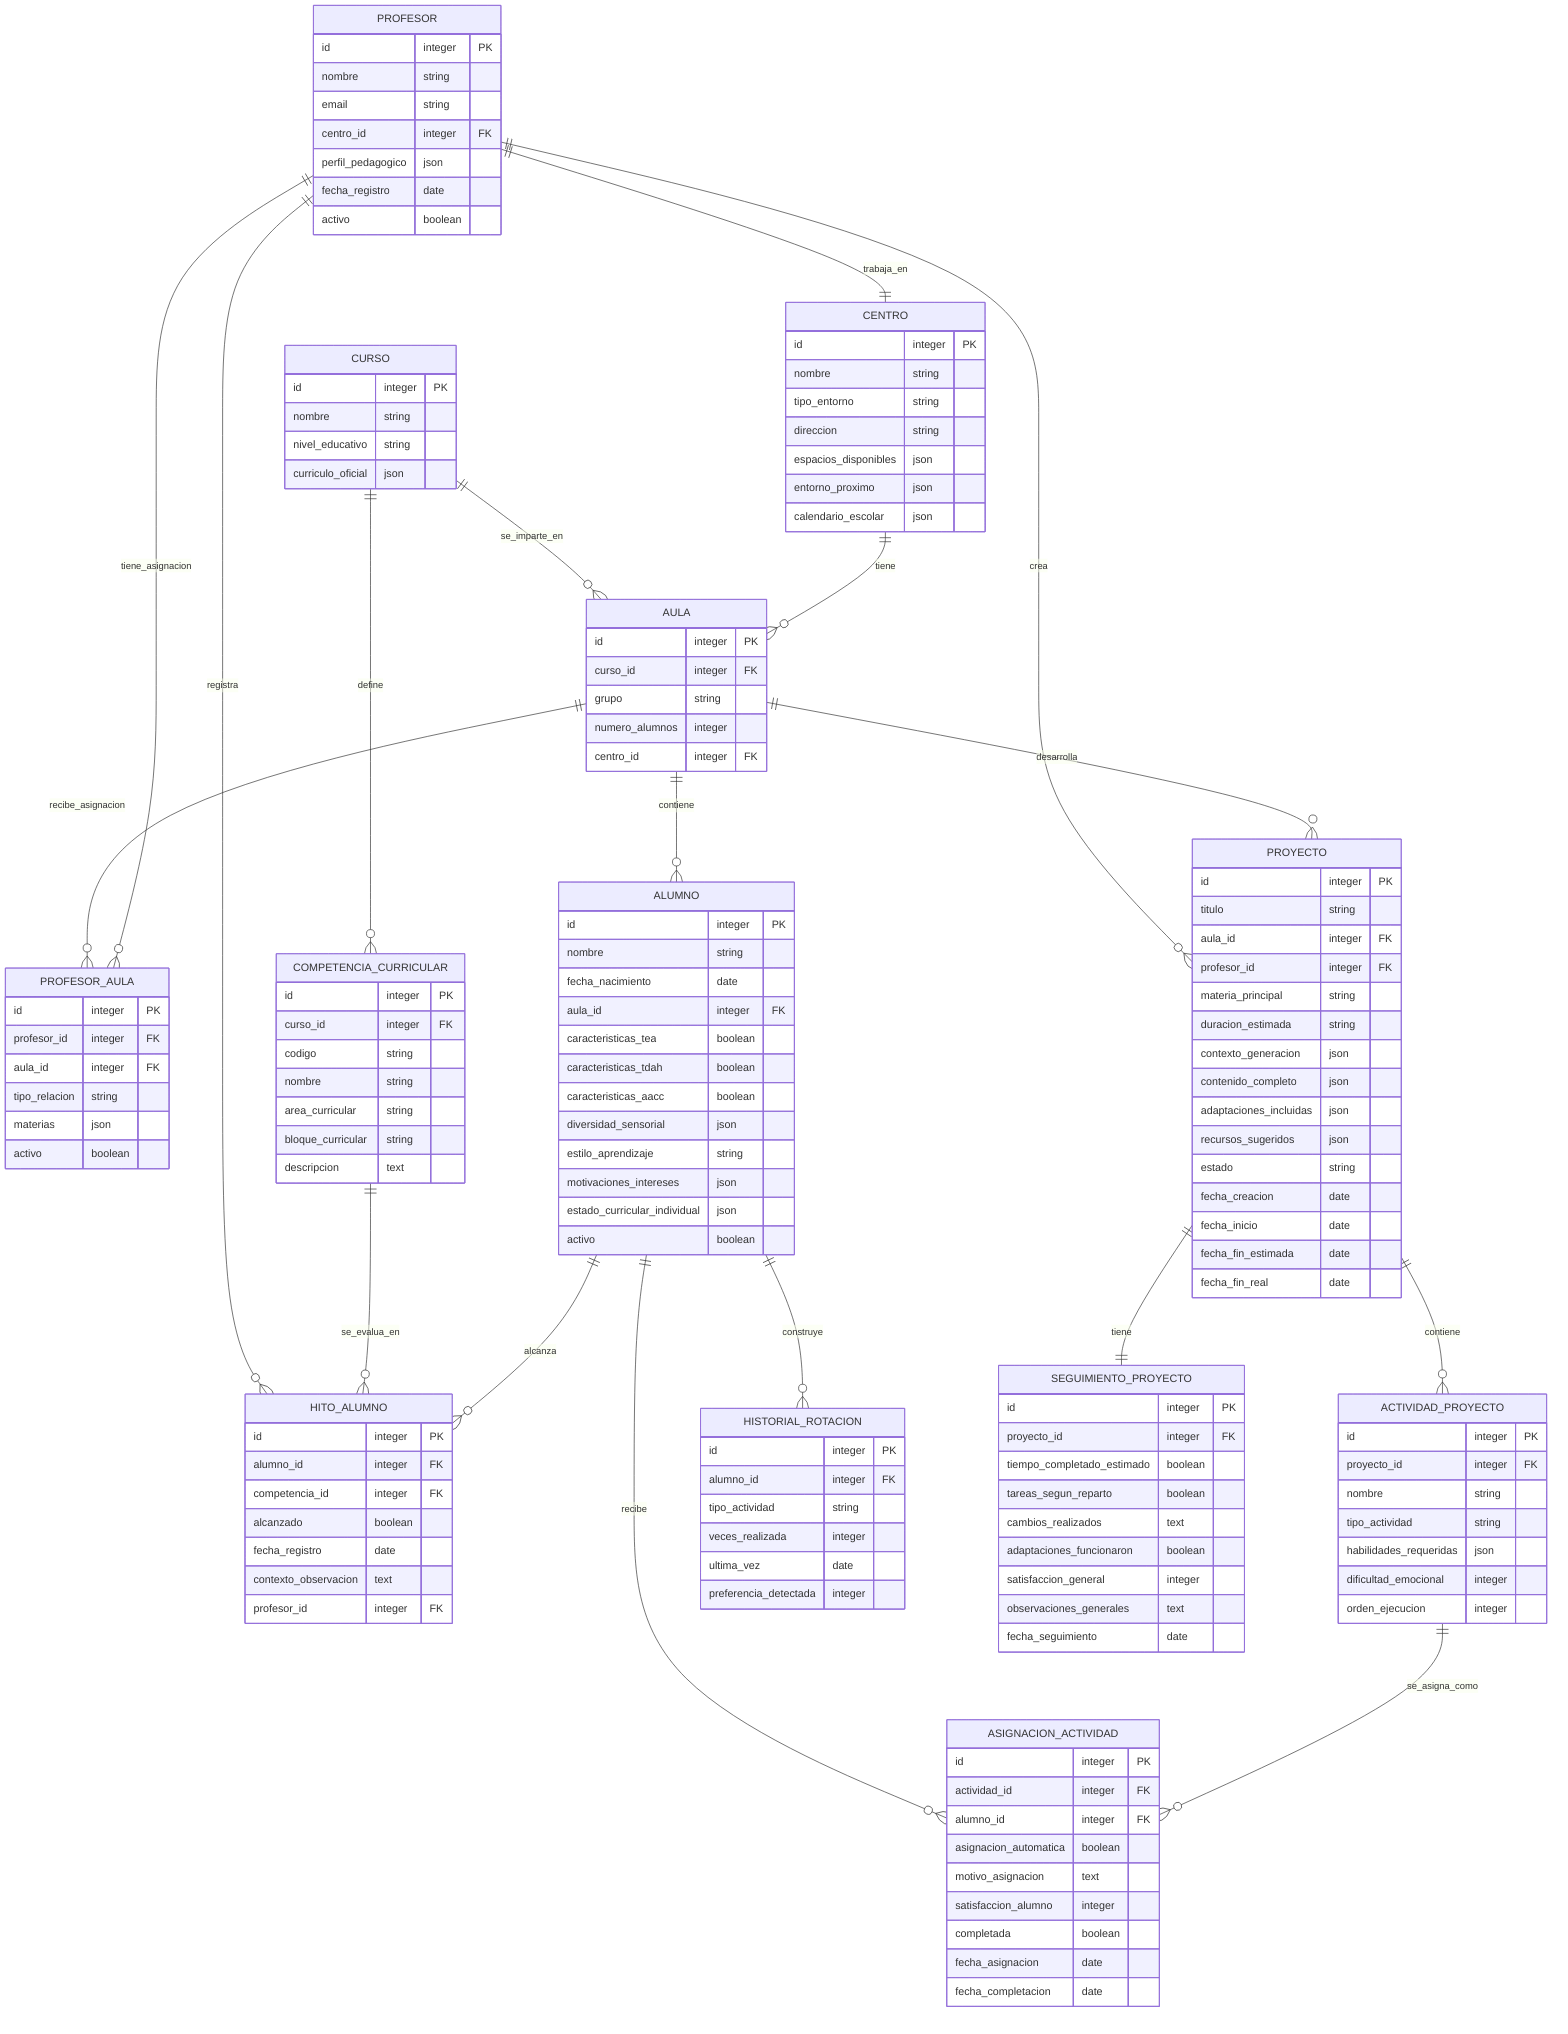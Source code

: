 erDiagram
    PROFESOR {
        id integer PK
        nombre string
        email string
        centro_id integer FK
        perfil_pedagogico json
        fecha_registro date
        activo boolean
    }

    CENTRO {
        id integer PK
        nombre string
        tipo_entorno string
        direccion string
        espacios_disponibles json
        entorno_proximo json
        calendario_escolar json
    }

    CURSO {
        id integer PK
        nombre string
        nivel_educativo string
        curriculo_oficial json
    }

    AULA {
        id integer PK
        curso_id integer FK
        grupo string
        numero_alumnos integer
        centro_id integer FK
    }

    PROFESOR_AULA {
        id integer PK
        profesor_id integer FK
        aula_id integer FK
        tipo_relacion string
        materias json
        activo boolean
    }

    ALUMNO {
        id integer PK
        nombre string
        fecha_nacimiento date
        aula_id integer FK
        caracteristicas_tea boolean
        caracteristicas_tdah boolean
        caracteristicas_aacc boolean
        diversidad_sensorial json
        estilo_aprendizaje string
        motivaciones_intereses json
        estado_curricular_individual json
        activo boolean
    }

    COMPETENCIA_CURRICULAR {
        id integer PK
        curso_id integer FK
        codigo string
        nombre string
        area_curricular string
        bloque_curricular string
        descripcion text
    }

    HITO_ALUMNO {
        id integer PK
        alumno_id integer FK
        competencia_id integer FK
        alcanzado boolean
        fecha_registro date
        contexto_observacion text
        profesor_id integer FK
    }

    PROYECTO {
        id integer PK
        titulo string
        aula_id integer FK
        profesor_id integer FK
        materia_principal string
        duracion_estimada string
        contexto_generacion json
        contenido_completo json
        adaptaciones_incluidas json
        recursos_sugeridos json
        estado string
        fecha_creacion date
        fecha_inicio date
        fecha_fin_estimada date
        fecha_fin_real date
    }

    ACTIVIDAD_PROYECTO {
        id integer PK
        proyecto_id integer FK
        nombre string
        tipo_actividad string
        habilidades_requeridas json
        dificultad_emocional integer
        orden_ejecucion integer
    }

    ASIGNACION_ACTIVIDAD {
        id integer PK
        actividad_id integer FK
        alumno_id integer FK
        asignacion_automatica boolean
        motivo_asignacion text
        satisfaccion_alumno integer
        completada boolean
        fecha_asignacion date
        fecha_completacion date
    }

    HISTORIAL_ROTACION {
        id integer PK
        alumno_id integer FK
        tipo_actividad string
        veces_realizada integer
        ultima_vez date
        preferencia_detectada integer
    }

    SEGUIMIENTO_PROYECTO {
        id integer PK
        proyecto_id integer FK
        tiempo_completado_estimado boolean
        tareas_segun_reparto boolean
        cambios_realizados text
        adaptaciones_funcionaron boolean
        satisfaccion_general integer
        observaciones_generales text
        fecha_seguimiento date
    }

    %% Relaciones Básicas
    PROFESOR ||--|| CENTRO : "trabaja_en"
    CENTRO ||--o{ AULA : "tiene"
    CURSO ||--o{ AULA : "se_imparte_en"
    CURSO ||--o{ COMPETENCIA_CURRICULAR : "define"

    %% Relaciones Profesor-Aula
    PROFESOR ||--o{ PROFESOR_AULA : "tiene_asignacion"
    AULA ||--o{ PROFESOR_AULA : "recibe_asignacion"

    %% Relaciones Aula-Alumno
    AULA ||--o{ ALUMNO : "contiene"

    %% Módulo Curricular
    ALUMNO ||--o{ HITO_ALUMNO : "alcanza"
    COMPETENCIA_CURRICULAR ||--o{ HITO_ALUMNO : "se_evalua_en"
    PROFESOR ||--o{ HITO_ALUMNO : "registra"

    %% Módulo Proyectos
    AULA ||--o{ PROYECTO : "desarrolla"
    PROFESOR ||--o{ PROYECTO : "crea"
    PROYECTO ||--|| SEGUIMIENTO_PROYECTO : "tiene"
    PROYECTO ||--o{ ACTIVIDAD_PROYECTO : "contiene"

    %% Gestión de Rotaciones
    ACTIVIDAD_PROYECTO ||--o{ ASIGNACION_ACTIVIDAD : "se_asigna_como"
    ALUMNO ||--o{ ASIGNACION_ACTIVIDAD : "recibe"
    ALUMNO ||--o{ HISTORIAL_ROTACION : "construye"